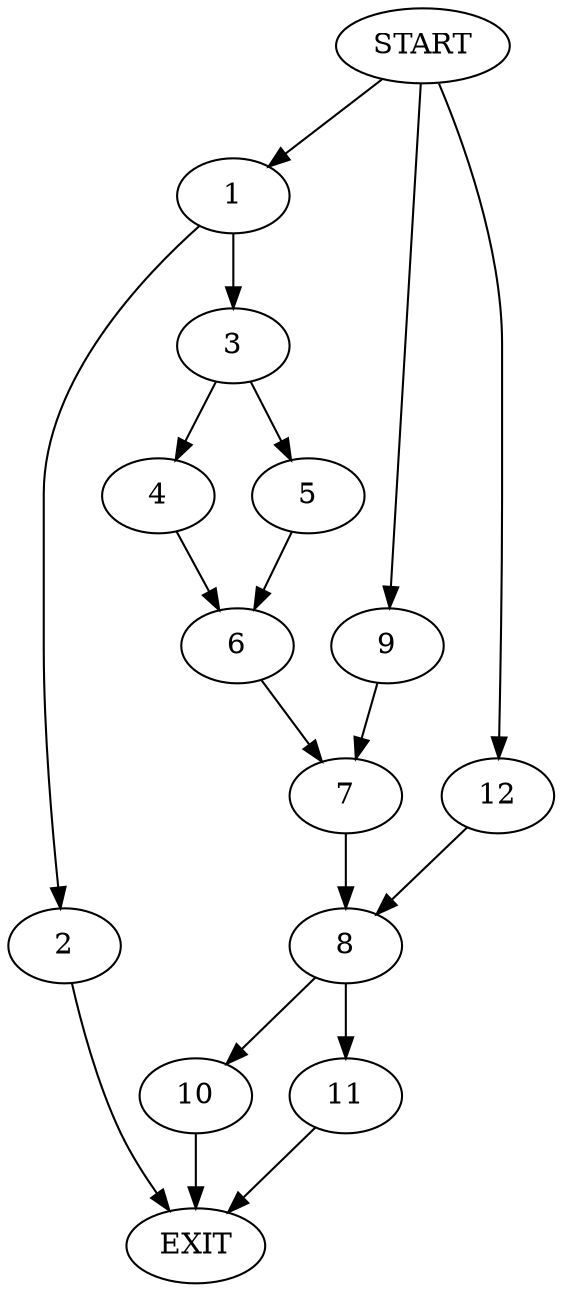 digraph {
0 [label="START"]
13 [label="EXIT"]
0 -> 1
1 -> 2
1 -> 3
3 -> 4
3 -> 5
2 -> 13
4 -> 6
5 -> 6
6 -> 7
7 -> 8
0 -> 9
9 -> 7
8 -> 10
8 -> 11
11 -> 13
0 -> 12
12 -> 8
10 -> 13
}
